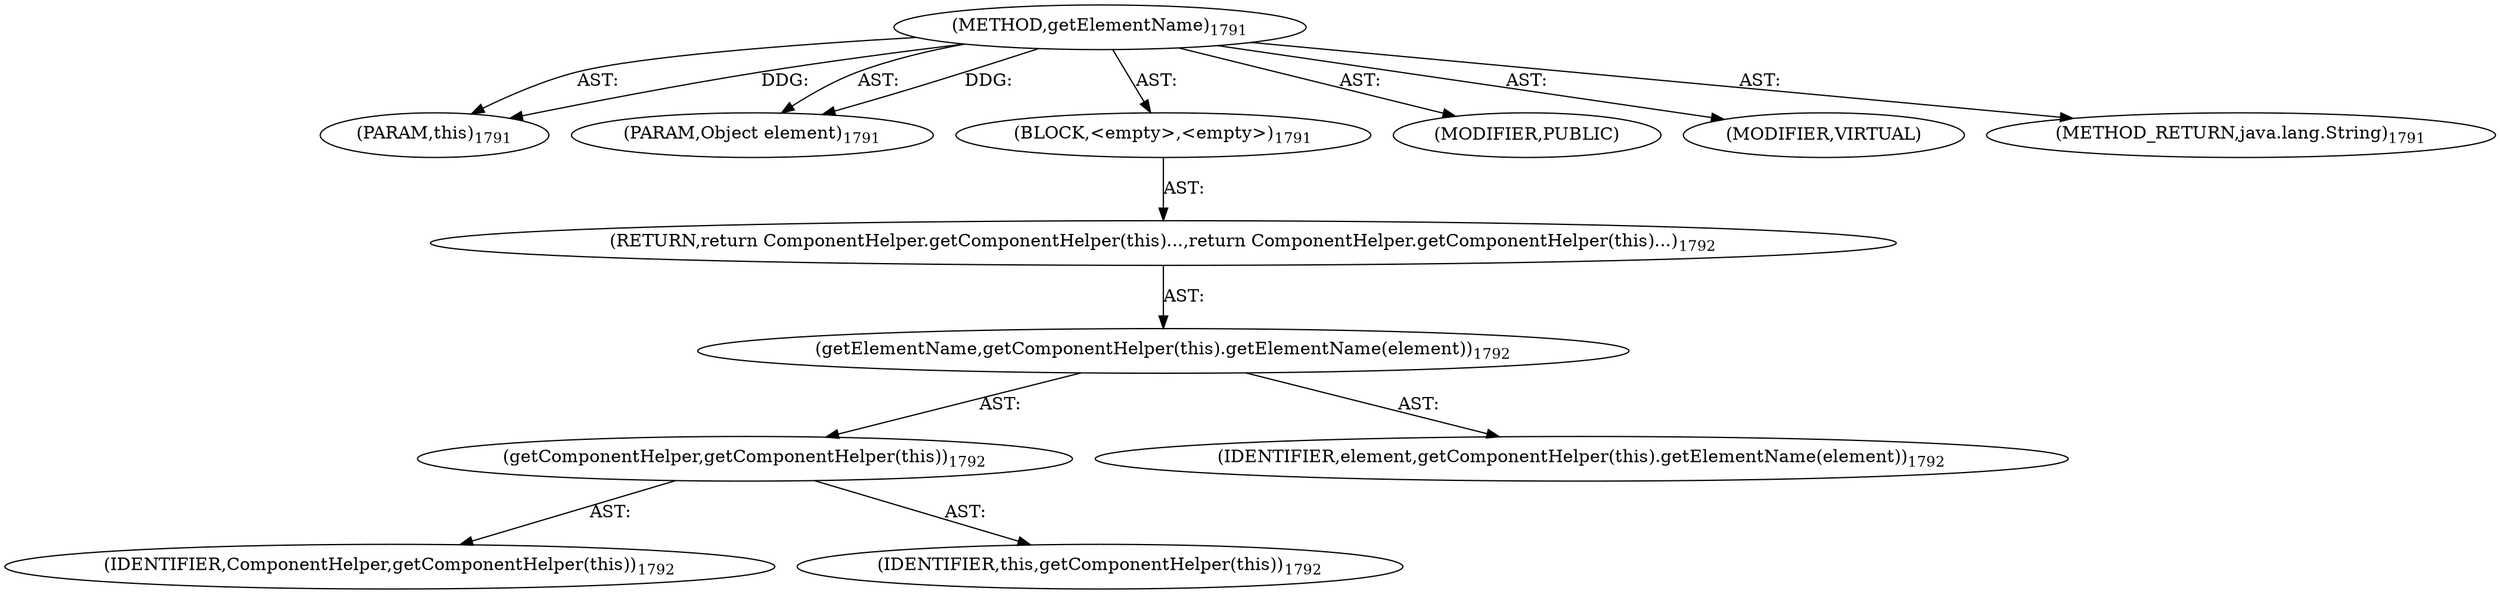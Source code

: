 digraph "getElementName" {  
"111669149781" [label = <(METHOD,getElementName)<SUB>1791</SUB>> ]
"115964117048" [label = <(PARAM,this)<SUB>1791</SUB>> ]
"115964117196" [label = <(PARAM,Object element)<SUB>1791</SUB>> ]
"25769803950" [label = <(BLOCK,&lt;empty&gt;,&lt;empty&gt;)<SUB>1791</SUB>> ]
"146028888103" [label = <(RETURN,return ComponentHelper.getComponentHelper(this)...,return ComponentHelper.getComponentHelper(this)...)<SUB>1792</SUB>> ]
"30064771736" [label = <(getElementName,getComponentHelper(this).getElementName(element))<SUB>1792</SUB>> ]
"30064771737" [label = <(getComponentHelper,getComponentHelper(this))<SUB>1792</SUB>> ]
"68719477416" [label = <(IDENTIFIER,ComponentHelper,getComponentHelper(this))<SUB>1792</SUB>> ]
"68719476821" [label = <(IDENTIFIER,this,getComponentHelper(this))<SUB>1792</SUB>> ]
"68719477417" [label = <(IDENTIFIER,element,getComponentHelper(this).getElementName(element))<SUB>1792</SUB>> ]
"133143986394" [label = <(MODIFIER,PUBLIC)> ]
"133143986395" [label = <(MODIFIER,VIRTUAL)> ]
"128849018965" [label = <(METHOD_RETURN,java.lang.String)<SUB>1791</SUB>> ]
  "111669149781" -> "115964117048"  [ label = "AST: "] 
  "111669149781" -> "115964117196"  [ label = "AST: "] 
  "111669149781" -> "25769803950"  [ label = "AST: "] 
  "111669149781" -> "133143986394"  [ label = "AST: "] 
  "111669149781" -> "133143986395"  [ label = "AST: "] 
  "111669149781" -> "128849018965"  [ label = "AST: "] 
  "25769803950" -> "146028888103"  [ label = "AST: "] 
  "146028888103" -> "30064771736"  [ label = "AST: "] 
  "30064771736" -> "30064771737"  [ label = "AST: "] 
  "30064771736" -> "68719477417"  [ label = "AST: "] 
  "30064771737" -> "68719477416"  [ label = "AST: "] 
  "30064771737" -> "68719476821"  [ label = "AST: "] 
  "111669149781" -> "115964117048"  [ label = "DDG: "] 
  "111669149781" -> "115964117196"  [ label = "DDG: "] 
}
